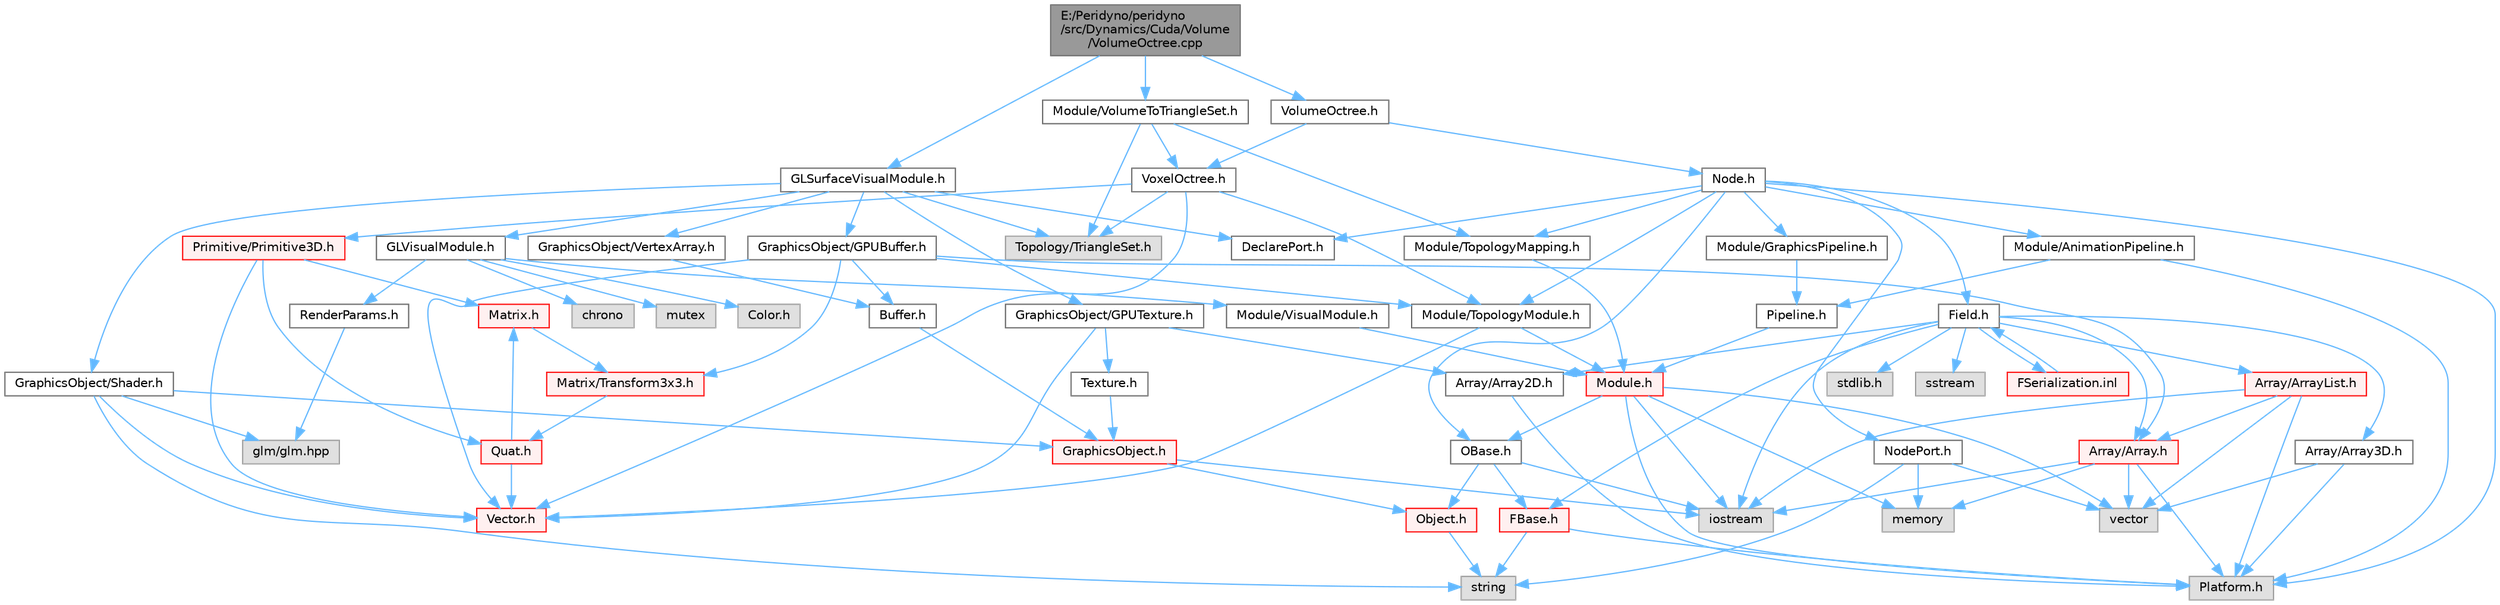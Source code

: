 digraph "E:/Peridyno/peridyno/src/Dynamics/Cuda/Volume/VolumeOctree.cpp"
{
 // LATEX_PDF_SIZE
  bgcolor="transparent";
  edge [fontname=Helvetica,fontsize=10,labelfontname=Helvetica,labelfontsize=10];
  node [fontname=Helvetica,fontsize=10,shape=box,height=0.2,width=0.4];
  Node1 [id="Node000001",label="E:/Peridyno/peridyno\l/src/Dynamics/Cuda/Volume\l/VolumeOctree.cpp",height=0.2,width=0.4,color="gray40", fillcolor="grey60", style="filled", fontcolor="black",tooltip=" "];
  Node1 -> Node2 [id="edge1_Node000001_Node000002",color="steelblue1",style="solid",tooltip=" "];
  Node2 [id="Node000002",label="VolumeOctree.h",height=0.2,width=0.4,color="grey40", fillcolor="white", style="filled",URL="$_volume_octree_8h.html",tooltip=" "];
  Node2 -> Node3 [id="edge2_Node000002_Node000003",color="steelblue1",style="solid",tooltip=" "];
  Node3 [id="Node000003",label="Node.h",height=0.2,width=0.4,color="grey40", fillcolor="white", style="filled",URL="$_node_8h.html",tooltip=" "];
  Node3 -> Node4 [id="edge3_Node000003_Node000004",color="steelblue1",style="solid",tooltip=" "];
  Node4 [id="Node000004",label="OBase.h",height=0.2,width=0.4,color="grey40", fillcolor="white", style="filled",URL="$_o_base_8h.html",tooltip=" "];
  Node4 -> Node5 [id="edge4_Node000004_Node000005",color="steelblue1",style="solid",tooltip=" "];
  Node5 [id="Node000005",label="iostream",height=0.2,width=0.4,color="grey60", fillcolor="#E0E0E0", style="filled",tooltip=" "];
  Node4 -> Node6 [id="edge5_Node000004_Node000006",color="steelblue1",style="solid",tooltip=" "];
  Node6 [id="Node000006",label="FBase.h",height=0.2,width=0.4,color="red", fillcolor="#FFF0F0", style="filled",URL="$_f_base_8h.html",tooltip=" "];
  Node6 -> Node7 [id="edge6_Node000006_Node000007",color="steelblue1",style="solid",tooltip=" "];
  Node7 [id="Node000007",label="Platform.h",height=0.2,width=0.4,color="grey60", fillcolor="#E0E0E0", style="filled",tooltip=" "];
  Node6 -> Node10 [id="edge7_Node000006_Node000010",color="steelblue1",style="solid",tooltip=" "];
  Node10 [id="Node000010",label="string",height=0.2,width=0.4,color="grey60", fillcolor="#E0E0E0", style="filled",tooltip=" "];
  Node4 -> Node13 [id="edge8_Node000004_Node000013",color="steelblue1",style="solid",tooltip=" "];
  Node13 [id="Node000013",label="Object.h",height=0.2,width=0.4,color="red", fillcolor="#FFF0F0", style="filled",URL="$_object_8h.html",tooltip=" "];
  Node13 -> Node10 [id="edge9_Node000013_Node000010",color="steelblue1",style="solid",tooltip=" "];
  Node3 -> Node16 [id="edge10_Node000003_Node000016",color="steelblue1",style="solid",tooltip=" "];
  Node16 [id="Node000016",label="Field.h",height=0.2,width=0.4,color="grey40", fillcolor="white", style="filled",URL="$_field_8h.html",tooltip=" "];
  Node16 -> Node5 [id="edge11_Node000016_Node000005",color="steelblue1",style="solid",tooltip=" "];
  Node16 -> Node17 [id="edge12_Node000016_Node000017",color="steelblue1",style="solid",tooltip=" "];
  Node17 [id="Node000017",label="stdlib.h",height=0.2,width=0.4,color="grey60", fillcolor="#E0E0E0", style="filled",tooltip=" "];
  Node16 -> Node18 [id="edge13_Node000016_Node000018",color="steelblue1",style="solid",tooltip=" "];
  Node18 [id="Node000018",label="sstream",height=0.2,width=0.4,color="grey60", fillcolor="#E0E0E0", style="filled",tooltip=" "];
  Node16 -> Node6 [id="edge14_Node000016_Node000006",color="steelblue1",style="solid",tooltip=" "];
  Node16 -> Node19 [id="edge15_Node000016_Node000019",color="steelblue1",style="solid",tooltip=" "];
  Node19 [id="Node000019",label="Array/Array.h",height=0.2,width=0.4,color="red", fillcolor="#FFF0F0", style="filled",URL="$_array_8h.html",tooltip=" "];
  Node19 -> Node7 [id="edge16_Node000019_Node000007",color="steelblue1",style="solid",tooltip=" "];
  Node19 -> Node21 [id="edge17_Node000019_Node000021",color="steelblue1",style="solid",tooltip=" "];
  Node21 [id="Node000021",label="vector",height=0.2,width=0.4,color="grey60", fillcolor="#E0E0E0", style="filled",tooltip=" "];
  Node19 -> Node5 [id="edge18_Node000019_Node000005",color="steelblue1",style="solid",tooltip=" "];
  Node19 -> Node22 [id="edge19_Node000019_Node000022",color="steelblue1",style="solid",tooltip=" "];
  Node22 [id="Node000022",label="memory",height=0.2,width=0.4,color="grey60", fillcolor="#E0E0E0", style="filled",tooltip=" "];
  Node16 -> Node24 [id="edge20_Node000016_Node000024",color="steelblue1",style="solid",tooltip=" "];
  Node24 [id="Node000024",label="Array/Array2D.h",height=0.2,width=0.4,color="grey40", fillcolor="white", style="filled",URL="$_array2_d_8h.html",tooltip=" "];
  Node24 -> Node7 [id="edge21_Node000024_Node000007",color="steelblue1",style="solid",tooltip=" "];
  Node16 -> Node25 [id="edge22_Node000016_Node000025",color="steelblue1",style="solid",tooltip=" "];
  Node25 [id="Node000025",label="Array/Array3D.h",height=0.2,width=0.4,color="grey40", fillcolor="white", style="filled",URL="$_array3_d_8h.html",tooltip=" "];
  Node25 -> Node7 [id="edge23_Node000025_Node000007",color="steelblue1",style="solid",tooltip=" "];
  Node25 -> Node21 [id="edge24_Node000025_Node000021",color="steelblue1",style="solid",tooltip=" "];
  Node16 -> Node26 [id="edge25_Node000016_Node000026",color="steelblue1",style="solid",tooltip=" "];
  Node26 [id="Node000026",label="Array/ArrayList.h",height=0.2,width=0.4,color="red", fillcolor="#FFF0F0", style="filled",URL="$_array_list_8h.html",tooltip=" "];
  Node26 -> Node21 [id="edge26_Node000026_Node000021",color="steelblue1",style="solid",tooltip=" "];
  Node26 -> Node5 [id="edge27_Node000026_Node000005",color="steelblue1",style="solid",tooltip=" "];
  Node26 -> Node7 [id="edge28_Node000026_Node000007",color="steelblue1",style="solid",tooltip=" "];
  Node26 -> Node19 [id="edge29_Node000026_Node000019",color="steelblue1",style="solid",tooltip=" "];
  Node16 -> Node67 [id="edge30_Node000016_Node000067",color="steelblue1",style="solid",tooltip=" "];
  Node67 [id="Node000067",label="FSerialization.inl",height=0.2,width=0.4,color="red", fillcolor="#FFF0F0", style="filled",URL="$_f_serialization_8inl.html",tooltip=" "];
  Node67 -> Node16 [id="edge31_Node000067_Node000016",color="steelblue1",style="solid",tooltip=" "];
  Node3 -> Node7 [id="edge32_Node000003_Node000007",color="steelblue1",style="solid",tooltip=" "];
  Node3 -> Node71 [id="edge33_Node000003_Node000071",color="steelblue1",style="solid",tooltip=" "];
  Node71 [id="Node000071",label="DeclarePort.h",height=0.2,width=0.4,color="grey40", fillcolor="white", style="filled",URL="$_declare_port_8h.html",tooltip=" "];
  Node3 -> Node72 [id="edge34_Node000003_Node000072",color="steelblue1",style="solid",tooltip=" "];
  Node72 [id="Node000072",label="NodePort.h",height=0.2,width=0.4,color="grey40", fillcolor="white", style="filled",URL="$_node_port_8h.html",tooltip=" "];
  Node72 -> Node10 [id="edge35_Node000072_Node000010",color="steelblue1",style="solid",tooltip=" "];
  Node72 -> Node21 [id="edge36_Node000072_Node000021",color="steelblue1",style="solid",tooltip=" "];
  Node72 -> Node22 [id="edge37_Node000072_Node000022",color="steelblue1",style="solid",tooltip=" "];
  Node3 -> Node73 [id="edge38_Node000003_Node000073",color="steelblue1",style="solid",tooltip=" "];
  Node73 [id="Node000073",label="Module/TopologyModule.h",height=0.2,width=0.4,color="grey40", fillcolor="white", style="filled",URL="$_topology_module_8h.html",tooltip=" "];
  Node73 -> Node31 [id="edge39_Node000073_Node000031",color="steelblue1",style="solid",tooltip=" "];
  Node31 [id="Node000031",label="Vector.h",height=0.2,width=0.4,color="red", fillcolor="#FFF0F0", style="filled",URL="$_vector_8h.html",tooltip=" "];
  Node73 -> Node74 [id="edge40_Node000073_Node000074",color="steelblue1",style="solid",tooltip=" "];
  Node74 [id="Node000074",label="Module.h",height=0.2,width=0.4,color="red", fillcolor="#FFF0F0", style="filled",URL="$_module_8h.html",tooltip=" "];
  Node74 -> Node7 [id="edge41_Node000074_Node000007",color="steelblue1",style="solid",tooltip=" "];
  Node74 -> Node22 [id="edge42_Node000074_Node000022",color="steelblue1",style="solid",tooltip=" "];
  Node74 -> Node21 [id="edge43_Node000074_Node000021",color="steelblue1",style="solid",tooltip=" "];
  Node74 -> Node5 [id="edge44_Node000074_Node000005",color="steelblue1",style="solid",tooltip=" "];
  Node74 -> Node4 [id="edge45_Node000074_Node000004",color="steelblue1",style="solid",tooltip=" "];
  Node3 -> Node93 [id="edge46_Node000003_Node000093",color="steelblue1",style="solid",tooltip=" "];
  Node93 [id="Node000093",label="Module/TopologyMapping.h",height=0.2,width=0.4,color="grey40", fillcolor="white", style="filled",URL="$_topology_mapping_8h.html",tooltip=" "];
  Node93 -> Node74 [id="edge47_Node000093_Node000074",color="steelblue1",style="solid",tooltip=" "];
  Node3 -> Node94 [id="edge48_Node000003_Node000094",color="steelblue1",style="solid",tooltip=" "];
  Node94 [id="Node000094",label="Module/AnimationPipeline.h",height=0.2,width=0.4,color="grey40", fillcolor="white", style="filled",URL="$_animation_pipeline_8h.html",tooltip=" "];
  Node94 -> Node95 [id="edge49_Node000094_Node000095",color="steelblue1",style="solid",tooltip=" "];
  Node95 [id="Node000095",label="Pipeline.h",height=0.2,width=0.4,color="grey40", fillcolor="white", style="filled",URL="$_pipeline_8h.html",tooltip=" "];
  Node95 -> Node74 [id="edge50_Node000095_Node000074",color="steelblue1",style="solid",tooltip=" "];
  Node94 -> Node7 [id="edge51_Node000094_Node000007",color="steelblue1",style="solid",tooltip=" "];
  Node3 -> Node96 [id="edge52_Node000003_Node000096",color="steelblue1",style="solid",tooltip=" "];
  Node96 [id="Node000096",label="Module/GraphicsPipeline.h",height=0.2,width=0.4,color="grey40", fillcolor="white", style="filled",URL="$_graphics_pipeline_8h.html",tooltip=" "];
  Node96 -> Node95 [id="edge53_Node000096_Node000095",color="steelblue1",style="solid",tooltip=" "];
  Node2 -> Node97 [id="edge54_Node000002_Node000097",color="steelblue1",style="solid",tooltip=" "];
  Node97 [id="Node000097",label="VoxelOctree.h",height=0.2,width=0.4,color="grey40", fillcolor="white", style="filled",URL="$_voxel_octree_8h.html",tooltip=" "];
  Node97 -> Node98 [id="edge55_Node000097_Node000098",color="steelblue1",style="solid",tooltip=" "];
  Node98 [id="Node000098",label="Topology/TriangleSet.h",height=0.2,width=0.4,color="grey60", fillcolor="#E0E0E0", style="filled",tooltip=" "];
  Node97 -> Node73 [id="edge56_Node000097_Node000073",color="steelblue1",style="solid",tooltip=" "];
  Node97 -> Node99 [id="edge57_Node000097_Node000099",color="steelblue1",style="solid",tooltip=" "];
  Node99 [id="Node000099",label="Primitive/Primitive3D.h",height=0.2,width=0.4,color="red", fillcolor="#FFF0F0", style="filled",URL="$_primitive3_d_8h.html",tooltip=" "];
  Node99 -> Node31 [id="edge58_Node000099_Node000031",color="steelblue1",style="solid",tooltip=" "];
  Node99 -> Node49 [id="edge59_Node000099_Node000049",color="steelblue1",style="solid",tooltip=" "];
  Node49 [id="Node000049",label="Matrix.h",height=0.2,width=0.4,color="red", fillcolor="#FFF0F0", style="filled",URL="$_matrix_8h.html",tooltip=" "];
  Node49 -> Node61 [id="edge60_Node000049_Node000061",color="steelblue1",style="solid",tooltip=" "];
  Node61 [id="Node000061",label="Matrix/Transform3x3.h",height=0.2,width=0.4,color="red", fillcolor="#FFF0F0", style="filled",URL="$_transform3x3_8h.html",tooltip=" "];
  Node61 -> Node62 [id="edge61_Node000061_Node000062",color="steelblue1",style="solid",tooltip=" "];
  Node62 [id="Node000062",label="Quat.h",height=0.2,width=0.4,color="red", fillcolor="#FFF0F0", style="filled",URL="$_quat_8h.html",tooltip="Implementation of quaternion."];
  Node62 -> Node31 [id="edge62_Node000062_Node000031",color="steelblue1",style="solid",tooltip=" "];
  Node62 -> Node49 [id="edge63_Node000062_Node000049",color="steelblue1",style="solid",tooltip=" "];
  Node99 -> Node62 [id="edge64_Node000099_Node000062",color="steelblue1",style="solid",tooltip=" "];
  Node97 -> Node31 [id="edge65_Node000097_Node000031",color="steelblue1",style="solid",tooltip=" "];
  Node1 -> Node103 [id="edge66_Node000001_Node000103",color="steelblue1",style="solid",tooltip=" "];
  Node103 [id="Node000103",label="Module/VolumeToTriangleSet.h",height=0.2,width=0.4,color="grey40", fillcolor="white", style="filled",URL="$_volume_to_triangle_set_8h.html",tooltip=" "];
  Node103 -> Node93 [id="edge67_Node000103_Node000093",color="steelblue1",style="solid",tooltip=" "];
  Node103 -> Node97 [id="edge68_Node000103_Node000097",color="steelblue1",style="solid",tooltip=" "];
  Node103 -> Node98 [id="edge69_Node000103_Node000098",color="steelblue1",style="solid",tooltip=" "];
  Node1 -> Node104 [id="edge70_Node000001_Node000104",color="steelblue1",style="solid",tooltip=" "];
  Node104 [id="Node000104",label="GLSurfaceVisualModule.h",height=0.2,width=0.4,color="grey40", fillcolor="white", style="filled",URL="$_g_l_surface_visual_module_8h.html",tooltip=" "];
  Node104 -> Node71 [id="edge71_Node000104_Node000071",color="steelblue1",style="solid",tooltip=" "];
  Node104 -> Node98 [id="edge72_Node000104_Node000098",color="steelblue1",style="solid",tooltip=" "];
  Node104 -> Node105 [id="edge73_Node000104_Node000105",color="steelblue1",style="solid",tooltip=" "];
  Node105 [id="Node000105",label="GLVisualModule.h",height=0.2,width=0.4,color="grey40", fillcolor="white", style="filled",URL="$_g_l_visual_module_8h.html",tooltip=" "];
  Node105 -> Node106 [id="edge74_Node000105_Node000106",color="steelblue1",style="solid",tooltip=" "];
  Node106 [id="Node000106",label="chrono",height=0.2,width=0.4,color="grey60", fillcolor="#E0E0E0", style="filled",tooltip=" "];
  Node105 -> Node76 [id="edge75_Node000105_Node000076",color="steelblue1",style="solid",tooltip=" "];
  Node76 [id="Node000076",label="mutex",height=0.2,width=0.4,color="grey60", fillcolor="#E0E0E0", style="filled",tooltip=" "];
  Node105 -> Node107 [id="edge76_Node000105_Node000107",color="steelblue1",style="solid",tooltip=" "];
  Node107 [id="Node000107",label="Module/VisualModule.h",height=0.2,width=0.4,color="grey40", fillcolor="white", style="filled",URL="$_visual_module_8h.html",tooltip=" "];
  Node107 -> Node74 [id="edge77_Node000107_Node000074",color="steelblue1",style="solid",tooltip=" "];
  Node105 -> Node108 [id="edge78_Node000105_Node000108",color="steelblue1",style="solid",tooltip=" "];
  Node108 [id="Node000108",label="Color.h",height=0.2,width=0.4,color="grey60", fillcolor="#E0E0E0", style="filled",tooltip=" "];
  Node105 -> Node109 [id="edge79_Node000105_Node000109",color="steelblue1",style="solid",tooltip=" "];
  Node109 [id="Node000109",label="RenderParams.h",height=0.2,width=0.4,color="grey40", fillcolor="white", style="filled",URL="$_render_params_8h.html",tooltip=" "];
  Node109 -> Node66 [id="edge80_Node000109_Node000066",color="steelblue1",style="solid",tooltip=" "];
  Node66 [id="Node000066",label="glm/glm.hpp",height=0.2,width=0.4,color="grey60", fillcolor="#E0E0E0", style="filled",tooltip=" "];
  Node104 -> Node110 [id="edge81_Node000104_Node000110",color="steelblue1",style="solid",tooltip=" "];
  Node110 [id="Node000110",label="GraphicsObject/GPUBuffer.h",height=0.2,width=0.4,color="grey40", fillcolor="white", style="filled",URL="$_g_p_u_buffer_8h.html",tooltip=" "];
  Node110 -> Node111 [id="edge82_Node000110_Node000111",color="steelblue1",style="solid",tooltip=" "];
  Node111 [id="Node000111",label="Buffer.h",height=0.2,width=0.4,color="grey40", fillcolor="white", style="filled",URL="$_buffer_8h.html",tooltip=" "];
  Node111 -> Node112 [id="edge83_Node000111_Node000112",color="steelblue1",style="solid",tooltip=" "];
  Node112 [id="Node000112",label="GraphicsObject.h",height=0.2,width=0.4,color="red", fillcolor="#FFF0F0", style="filled",URL="$_graphics_object_8h.html",tooltip=" "];
  Node112 -> Node5 [id="edge84_Node000112_Node000005",color="steelblue1",style="solid",tooltip=" "];
  Node112 -> Node13 [id="edge85_Node000112_Node000013",color="steelblue1",style="solid",tooltip=" "];
  Node110 -> Node19 [id="edge86_Node000110_Node000019",color="steelblue1",style="solid",tooltip=" "];
  Node110 -> Node31 [id="edge87_Node000110_Node000031",color="steelblue1",style="solid",tooltip=" "];
  Node110 -> Node61 [id="edge88_Node000110_Node000061",color="steelblue1",style="solid",tooltip=" "];
  Node110 -> Node73 [id="edge89_Node000110_Node000073",color="steelblue1",style="solid",tooltip=" "];
  Node104 -> Node113 [id="edge90_Node000104_Node000113",color="steelblue1",style="solid",tooltip=" "];
  Node113 [id="Node000113",label="GraphicsObject/GPUTexture.h",height=0.2,width=0.4,color="grey40", fillcolor="white", style="filled",URL="$_g_p_u_texture_8h.html",tooltip=" "];
  Node113 -> Node114 [id="edge91_Node000113_Node000114",color="steelblue1",style="solid",tooltip=" "];
  Node114 [id="Node000114",label="Texture.h",height=0.2,width=0.4,color="grey40", fillcolor="white", style="filled",URL="$_texture_8h.html",tooltip=" "];
  Node114 -> Node112 [id="edge92_Node000114_Node000112",color="steelblue1",style="solid",tooltip=" "];
  Node113 -> Node31 [id="edge93_Node000113_Node000031",color="steelblue1",style="solid",tooltip=" "];
  Node113 -> Node24 [id="edge94_Node000113_Node000024",color="steelblue1",style="solid",tooltip=" "];
  Node104 -> Node115 [id="edge95_Node000104_Node000115",color="steelblue1",style="solid",tooltip=" "];
  Node115 [id="Node000115",label="GraphicsObject/VertexArray.h",height=0.2,width=0.4,color="grey40", fillcolor="white", style="filled",URL="$_vertex_array_8h.html",tooltip=" "];
  Node115 -> Node111 [id="edge96_Node000115_Node000111",color="steelblue1",style="solid",tooltip=" "];
  Node104 -> Node116 [id="edge97_Node000104_Node000116",color="steelblue1",style="solid",tooltip=" "];
  Node116 [id="Node000116",label="GraphicsObject/Shader.h",height=0.2,width=0.4,color="grey40", fillcolor="white", style="filled",URL="$_shader_8h.html",tooltip=" "];
  Node116 -> Node112 [id="edge98_Node000116_Node000112",color="steelblue1",style="solid",tooltip=" "];
  Node116 -> Node10 [id="edge99_Node000116_Node000010",color="steelblue1",style="solid",tooltip=" "];
  Node116 -> Node31 [id="edge100_Node000116_Node000031",color="steelblue1",style="solid",tooltip=" "];
  Node116 -> Node66 [id="edge101_Node000116_Node000066",color="steelblue1",style="solid",tooltip=" "];
}
